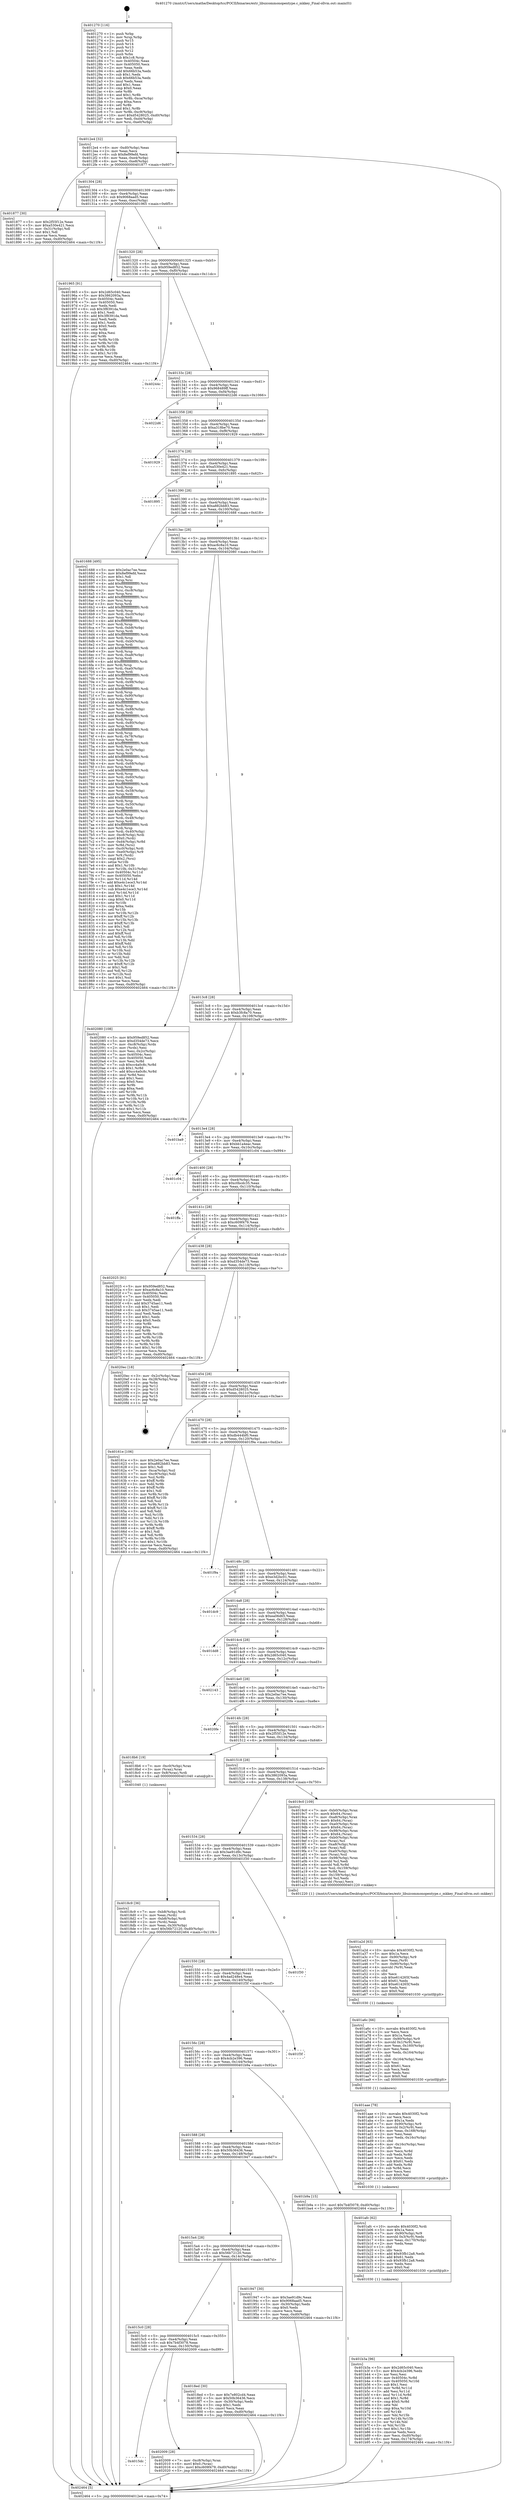 digraph "0x401270" {
  label = "0x401270 (/mnt/c/Users/mathe/Desktop/tcc/POCII/binaries/extr_libuicommonopentype.c_mkkey_Final-ollvm.out::main(0))"
  labelloc = "t"
  node[shape=record]

  Entry [label="",width=0.3,height=0.3,shape=circle,fillcolor=black,style=filled]
  "0x4012e4" [label="{
     0x4012e4 [32]\l
     | [instrs]\l
     &nbsp;&nbsp;0x4012e4 \<+6\>: mov -0xd0(%rbp),%eax\l
     &nbsp;&nbsp;0x4012ea \<+2\>: mov %eax,%ecx\l
     &nbsp;&nbsp;0x4012ec \<+6\>: sub $0x8ef99efd,%ecx\l
     &nbsp;&nbsp;0x4012f2 \<+6\>: mov %eax,-0xe4(%rbp)\l
     &nbsp;&nbsp;0x4012f8 \<+6\>: mov %ecx,-0xe8(%rbp)\l
     &nbsp;&nbsp;0x4012fe \<+6\>: je 0000000000401877 \<main+0x607\>\l
  }"]
  "0x401877" [label="{
     0x401877 [30]\l
     | [instrs]\l
     &nbsp;&nbsp;0x401877 \<+5\>: mov $0x2f55f12e,%eax\l
     &nbsp;&nbsp;0x40187c \<+5\>: mov $0xa530e421,%ecx\l
     &nbsp;&nbsp;0x401881 \<+3\>: mov -0x31(%rbp),%dl\l
     &nbsp;&nbsp;0x401884 \<+3\>: test $0x1,%dl\l
     &nbsp;&nbsp;0x401887 \<+3\>: cmovne %ecx,%eax\l
     &nbsp;&nbsp;0x40188a \<+6\>: mov %eax,-0xd0(%rbp)\l
     &nbsp;&nbsp;0x401890 \<+5\>: jmp 0000000000402464 \<main+0x11f4\>\l
  }"]
  "0x401304" [label="{
     0x401304 [28]\l
     | [instrs]\l
     &nbsp;&nbsp;0x401304 \<+5\>: jmp 0000000000401309 \<main+0x99\>\l
     &nbsp;&nbsp;0x401309 \<+6\>: mov -0xe4(%rbp),%eax\l
     &nbsp;&nbsp;0x40130f \<+5\>: sub $0x9068aad5,%eax\l
     &nbsp;&nbsp;0x401314 \<+6\>: mov %eax,-0xec(%rbp)\l
     &nbsp;&nbsp;0x40131a \<+6\>: je 0000000000401965 \<main+0x6f5\>\l
  }"]
  Exit [label="",width=0.3,height=0.3,shape=circle,fillcolor=black,style=filled,peripheries=2]
  "0x401965" [label="{
     0x401965 [91]\l
     | [instrs]\l
     &nbsp;&nbsp;0x401965 \<+5\>: mov $0x2d65c040,%eax\l
     &nbsp;&nbsp;0x40196a \<+5\>: mov $0x3862093a,%ecx\l
     &nbsp;&nbsp;0x40196f \<+7\>: mov 0x40504c,%edx\l
     &nbsp;&nbsp;0x401976 \<+7\>: mov 0x405050,%esi\l
     &nbsp;&nbsp;0x40197d \<+2\>: mov %edx,%edi\l
     &nbsp;&nbsp;0x40197f \<+6\>: sub $0x3f8391da,%edi\l
     &nbsp;&nbsp;0x401985 \<+3\>: sub $0x1,%edi\l
     &nbsp;&nbsp;0x401988 \<+6\>: add $0x3f8391da,%edi\l
     &nbsp;&nbsp;0x40198e \<+3\>: imul %edi,%edx\l
     &nbsp;&nbsp;0x401991 \<+3\>: and $0x1,%edx\l
     &nbsp;&nbsp;0x401994 \<+3\>: cmp $0x0,%edx\l
     &nbsp;&nbsp;0x401997 \<+4\>: sete %r8b\l
     &nbsp;&nbsp;0x40199b \<+3\>: cmp $0xa,%esi\l
     &nbsp;&nbsp;0x40199e \<+4\>: setl %r9b\l
     &nbsp;&nbsp;0x4019a2 \<+3\>: mov %r8b,%r10b\l
     &nbsp;&nbsp;0x4019a5 \<+3\>: and %r9b,%r10b\l
     &nbsp;&nbsp;0x4019a8 \<+3\>: xor %r9b,%r8b\l
     &nbsp;&nbsp;0x4019ab \<+3\>: or %r8b,%r10b\l
     &nbsp;&nbsp;0x4019ae \<+4\>: test $0x1,%r10b\l
     &nbsp;&nbsp;0x4019b2 \<+3\>: cmovne %ecx,%eax\l
     &nbsp;&nbsp;0x4019b5 \<+6\>: mov %eax,-0xd0(%rbp)\l
     &nbsp;&nbsp;0x4019bb \<+5\>: jmp 0000000000402464 \<main+0x11f4\>\l
  }"]
  "0x401320" [label="{
     0x401320 [28]\l
     | [instrs]\l
     &nbsp;&nbsp;0x401320 \<+5\>: jmp 0000000000401325 \<main+0xb5\>\l
     &nbsp;&nbsp;0x401325 \<+6\>: mov -0xe4(%rbp),%eax\l
     &nbsp;&nbsp;0x40132b \<+5\>: sub $0x959ed852,%eax\l
     &nbsp;&nbsp;0x401330 \<+6\>: mov %eax,-0xf0(%rbp)\l
     &nbsp;&nbsp;0x401336 \<+6\>: je 000000000040244c \<main+0x11dc\>\l
  }"]
  "0x4015dc" [label="{
     0x4015dc\l
  }", style=dashed]
  "0x40244c" [label="{
     0x40244c\l
  }", style=dashed]
  "0x40133c" [label="{
     0x40133c [28]\l
     | [instrs]\l
     &nbsp;&nbsp;0x40133c \<+5\>: jmp 0000000000401341 \<main+0xd1\>\l
     &nbsp;&nbsp;0x401341 \<+6\>: mov -0xe4(%rbp),%eax\l
     &nbsp;&nbsp;0x401347 \<+5\>: sub $0x968489ff,%eax\l
     &nbsp;&nbsp;0x40134c \<+6\>: mov %eax,-0xf4(%rbp)\l
     &nbsp;&nbsp;0x401352 \<+6\>: je 00000000004022d6 \<main+0x1066\>\l
  }"]
  "0x402009" [label="{
     0x402009 [28]\l
     | [instrs]\l
     &nbsp;&nbsp;0x402009 \<+7\>: mov -0xc8(%rbp),%rax\l
     &nbsp;&nbsp;0x402010 \<+6\>: movl $0x0,(%rax)\l
     &nbsp;&nbsp;0x402016 \<+10\>: movl $0xc609f479,-0xd0(%rbp)\l
     &nbsp;&nbsp;0x402020 \<+5\>: jmp 0000000000402464 \<main+0x11f4\>\l
  }"]
  "0x4022d6" [label="{
     0x4022d6\l
  }", style=dashed]
  "0x401358" [label="{
     0x401358 [28]\l
     | [instrs]\l
     &nbsp;&nbsp;0x401358 \<+5\>: jmp 000000000040135d \<main+0xed\>\l
     &nbsp;&nbsp;0x40135d \<+6\>: mov -0xe4(%rbp),%eax\l
     &nbsp;&nbsp;0x401363 \<+5\>: sub $0xa318be70,%eax\l
     &nbsp;&nbsp;0x401368 \<+6\>: mov %eax,-0xf8(%rbp)\l
     &nbsp;&nbsp;0x40136e \<+6\>: je 0000000000401929 \<main+0x6b9\>\l
  }"]
  "0x401b3a" [label="{
     0x401b3a [96]\l
     | [instrs]\l
     &nbsp;&nbsp;0x401b3a \<+5\>: mov $0x2d65c040,%ecx\l
     &nbsp;&nbsp;0x401b3f \<+5\>: mov $0x4cb2e396,%edx\l
     &nbsp;&nbsp;0x401b44 \<+2\>: xor %esi,%esi\l
     &nbsp;&nbsp;0x401b46 \<+8\>: mov 0x40504c,%r8d\l
     &nbsp;&nbsp;0x401b4e \<+8\>: mov 0x405050,%r10d\l
     &nbsp;&nbsp;0x401b56 \<+3\>: sub $0x1,%esi\l
     &nbsp;&nbsp;0x401b59 \<+3\>: mov %r8d,%r11d\l
     &nbsp;&nbsp;0x401b5c \<+3\>: add %esi,%r11d\l
     &nbsp;&nbsp;0x401b5f \<+4\>: imul %r11d,%r8d\l
     &nbsp;&nbsp;0x401b63 \<+4\>: and $0x1,%r8d\l
     &nbsp;&nbsp;0x401b67 \<+4\>: cmp $0x0,%r8d\l
     &nbsp;&nbsp;0x401b6b \<+3\>: sete %bl\l
     &nbsp;&nbsp;0x401b6e \<+4\>: cmp $0xa,%r10d\l
     &nbsp;&nbsp;0x401b72 \<+4\>: setl %r14b\l
     &nbsp;&nbsp;0x401b76 \<+3\>: mov %bl,%r15b\l
     &nbsp;&nbsp;0x401b79 \<+3\>: and %r14b,%r15b\l
     &nbsp;&nbsp;0x401b7c \<+3\>: xor %r14b,%bl\l
     &nbsp;&nbsp;0x401b7f \<+3\>: or %bl,%r15b\l
     &nbsp;&nbsp;0x401b82 \<+4\>: test $0x1,%r15b\l
     &nbsp;&nbsp;0x401b86 \<+3\>: cmovne %edx,%ecx\l
     &nbsp;&nbsp;0x401b89 \<+6\>: mov %ecx,-0xd0(%rbp)\l
     &nbsp;&nbsp;0x401b8f \<+6\>: mov %eax,-0x174(%rbp)\l
     &nbsp;&nbsp;0x401b95 \<+5\>: jmp 0000000000402464 \<main+0x11f4\>\l
  }"]
  "0x401929" [label="{
     0x401929\l
  }", style=dashed]
  "0x401374" [label="{
     0x401374 [28]\l
     | [instrs]\l
     &nbsp;&nbsp;0x401374 \<+5\>: jmp 0000000000401379 \<main+0x109\>\l
     &nbsp;&nbsp;0x401379 \<+6\>: mov -0xe4(%rbp),%eax\l
     &nbsp;&nbsp;0x40137f \<+5\>: sub $0xa530e421,%eax\l
     &nbsp;&nbsp;0x401384 \<+6\>: mov %eax,-0xfc(%rbp)\l
     &nbsp;&nbsp;0x40138a \<+6\>: je 0000000000401895 \<main+0x625\>\l
  }"]
  "0x401afc" [label="{
     0x401afc [62]\l
     | [instrs]\l
     &nbsp;&nbsp;0x401afc \<+10\>: movabs $0x4030f2,%rdi\l
     &nbsp;&nbsp;0x401b06 \<+5\>: mov $0x1a,%ecx\l
     &nbsp;&nbsp;0x401b0b \<+7\>: mov -0x90(%rbp),%r9\l
     &nbsp;&nbsp;0x401b12 \<+5\>: movsbl 0x3(%r9),%edx\l
     &nbsp;&nbsp;0x401b17 \<+6\>: mov %eax,-0x170(%rbp)\l
     &nbsp;&nbsp;0x401b1d \<+2\>: mov %edx,%eax\l
     &nbsp;&nbsp;0x401b1f \<+1\>: cltd\l
     &nbsp;&nbsp;0x401b20 \<+2\>: idiv %ecx\l
     &nbsp;&nbsp;0x401b22 \<+6\>: add $0x93fb12a8,%edx\l
     &nbsp;&nbsp;0x401b28 \<+3\>: add $0x61,%edx\l
     &nbsp;&nbsp;0x401b2b \<+6\>: sub $0x93fb12a8,%edx\l
     &nbsp;&nbsp;0x401b31 \<+2\>: mov %edx,%esi\l
     &nbsp;&nbsp;0x401b33 \<+2\>: mov $0x0,%al\l
     &nbsp;&nbsp;0x401b35 \<+5\>: call 0000000000401030 \<printf@plt\>\l
     | [calls]\l
     &nbsp;&nbsp;0x401030 \{1\} (unknown)\l
  }"]
  "0x401895" [label="{
     0x401895\l
  }", style=dashed]
  "0x401390" [label="{
     0x401390 [28]\l
     | [instrs]\l
     &nbsp;&nbsp;0x401390 \<+5\>: jmp 0000000000401395 \<main+0x125\>\l
     &nbsp;&nbsp;0x401395 \<+6\>: mov -0xe4(%rbp),%eax\l
     &nbsp;&nbsp;0x40139b \<+5\>: sub $0xa882bb83,%eax\l
     &nbsp;&nbsp;0x4013a0 \<+6\>: mov %eax,-0x100(%rbp)\l
     &nbsp;&nbsp;0x4013a6 \<+6\>: je 0000000000401688 \<main+0x418\>\l
  }"]
  "0x401aae" [label="{
     0x401aae [78]\l
     | [instrs]\l
     &nbsp;&nbsp;0x401aae \<+10\>: movabs $0x4030f2,%rdi\l
     &nbsp;&nbsp;0x401ab8 \<+2\>: xor %ecx,%ecx\l
     &nbsp;&nbsp;0x401aba \<+5\>: mov $0x1a,%edx\l
     &nbsp;&nbsp;0x401abf \<+7\>: mov -0x90(%rbp),%r9\l
     &nbsp;&nbsp;0x401ac6 \<+5\>: movsbl 0x2(%r9),%esi\l
     &nbsp;&nbsp;0x401acb \<+6\>: mov %eax,-0x168(%rbp)\l
     &nbsp;&nbsp;0x401ad1 \<+2\>: mov %esi,%eax\l
     &nbsp;&nbsp;0x401ad3 \<+6\>: mov %edx,-0x16c(%rbp)\l
     &nbsp;&nbsp;0x401ad9 \<+1\>: cltd\l
     &nbsp;&nbsp;0x401ada \<+6\>: mov -0x16c(%rbp),%esi\l
     &nbsp;&nbsp;0x401ae0 \<+2\>: idiv %esi\l
     &nbsp;&nbsp;0x401ae2 \<+3\>: mov %ecx,%r8d\l
     &nbsp;&nbsp;0x401ae5 \<+3\>: sub %edx,%r8d\l
     &nbsp;&nbsp;0x401ae8 \<+2\>: mov %ecx,%edx\l
     &nbsp;&nbsp;0x401aea \<+3\>: sub $0x61,%edx\l
     &nbsp;&nbsp;0x401aed \<+3\>: add %edx,%r8d\l
     &nbsp;&nbsp;0x401af0 \<+3\>: sub %r8d,%ecx\l
     &nbsp;&nbsp;0x401af3 \<+2\>: mov %ecx,%esi\l
     &nbsp;&nbsp;0x401af5 \<+2\>: mov $0x0,%al\l
     &nbsp;&nbsp;0x401af7 \<+5\>: call 0000000000401030 \<printf@plt\>\l
     | [calls]\l
     &nbsp;&nbsp;0x401030 \{1\} (unknown)\l
  }"]
  "0x401688" [label="{
     0x401688 [495]\l
     | [instrs]\l
     &nbsp;&nbsp;0x401688 \<+5\>: mov $0x2e0ac7ee,%eax\l
     &nbsp;&nbsp;0x40168d \<+5\>: mov $0x8ef99efd,%ecx\l
     &nbsp;&nbsp;0x401692 \<+2\>: mov $0x1,%dl\l
     &nbsp;&nbsp;0x401694 \<+3\>: mov %rsp,%rsi\l
     &nbsp;&nbsp;0x401697 \<+4\>: add $0xfffffffffffffff0,%rsi\l
     &nbsp;&nbsp;0x40169b \<+3\>: mov %rsi,%rsp\l
     &nbsp;&nbsp;0x40169e \<+7\>: mov %rsi,-0xc8(%rbp)\l
     &nbsp;&nbsp;0x4016a5 \<+3\>: mov %rsp,%rsi\l
     &nbsp;&nbsp;0x4016a8 \<+4\>: add $0xfffffffffffffff0,%rsi\l
     &nbsp;&nbsp;0x4016ac \<+3\>: mov %rsi,%rsp\l
     &nbsp;&nbsp;0x4016af \<+3\>: mov %rsp,%rdi\l
     &nbsp;&nbsp;0x4016b2 \<+4\>: add $0xfffffffffffffff0,%rdi\l
     &nbsp;&nbsp;0x4016b6 \<+3\>: mov %rdi,%rsp\l
     &nbsp;&nbsp;0x4016b9 \<+7\>: mov %rdi,-0xc0(%rbp)\l
     &nbsp;&nbsp;0x4016c0 \<+3\>: mov %rsp,%rdi\l
     &nbsp;&nbsp;0x4016c3 \<+4\>: add $0xfffffffffffffff0,%rdi\l
     &nbsp;&nbsp;0x4016c7 \<+3\>: mov %rdi,%rsp\l
     &nbsp;&nbsp;0x4016ca \<+7\>: mov %rdi,-0xb8(%rbp)\l
     &nbsp;&nbsp;0x4016d1 \<+3\>: mov %rsp,%rdi\l
     &nbsp;&nbsp;0x4016d4 \<+4\>: add $0xfffffffffffffff0,%rdi\l
     &nbsp;&nbsp;0x4016d8 \<+3\>: mov %rdi,%rsp\l
     &nbsp;&nbsp;0x4016db \<+7\>: mov %rdi,-0xb0(%rbp)\l
     &nbsp;&nbsp;0x4016e2 \<+3\>: mov %rsp,%rdi\l
     &nbsp;&nbsp;0x4016e5 \<+4\>: add $0xfffffffffffffff0,%rdi\l
     &nbsp;&nbsp;0x4016e9 \<+3\>: mov %rdi,%rsp\l
     &nbsp;&nbsp;0x4016ec \<+7\>: mov %rdi,-0xa8(%rbp)\l
     &nbsp;&nbsp;0x4016f3 \<+3\>: mov %rsp,%rdi\l
     &nbsp;&nbsp;0x4016f6 \<+4\>: add $0xfffffffffffffff0,%rdi\l
     &nbsp;&nbsp;0x4016fa \<+3\>: mov %rdi,%rsp\l
     &nbsp;&nbsp;0x4016fd \<+7\>: mov %rdi,-0xa0(%rbp)\l
     &nbsp;&nbsp;0x401704 \<+3\>: mov %rsp,%rdi\l
     &nbsp;&nbsp;0x401707 \<+4\>: add $0xfffffffffffffff0,%rdi\l
     &nbsp;&nbsp;0x40170b \<+3\>: mov %rdi,%rsp\l
     &nbsp;&nbsp;0x40170e \<+7\>: mov %rdi,-0x98(%rbp)\l
     &nbsp;&nbsp;0x401715 \<+3\>: mov %rsp,%rdi\l
     &nbsp;&nbsp;0x401718 \<+4\>: add $0xfffffffffffffff0,%rdi\l
     &nbsp;&nbsp;0x40171c \<+3\>: mov %rdi,%rsp\l
     &nbsp;&nbsp;0x40171f \<+7\>: mov %rdi,-0x90(%rbp)\l
     &nbsp;&nbsp;0x401726 \<+3\>: mov %rsp,%rdi\l
     &nbsp;&nbsp;0x401729 \<+4\>: add $0xfffffffffffffff0,%rdi\l
     &nbsp;&nbsp;0x40172d \<+3\>: mov %rdi,%rsp\l
     &nbsp;&nbsp;0x401730 \<+7\>: mov %rdi,-0x88(%rbp)\l
     &nbsp;&nbsp;0x401737 \<+3\>: mov %rsp,%rdi\l
     &nbsp;&nbsp;0x40173a \<+4\>: add $0xfffffffffffffff0,%rdi\l
     &nbsp;&nbsp;0x40173e \<+3\>: mov %rdi,%rsp\l
     &nbsp;&nbsp;0x401741 \<+4\>: mov %rdi,-0x80(%rbp)\l
     &nbsp;&nbsp;0x401745 \<+3\>: mov %rsp,%rdi\l
     &nbsp;&nbsp;0x401748 \<+4\>: add $0xfffffffffffffff0,%rdi\l
     &nbsp;&nbsp;0x40174c \<+3\>: mov %rdi,%rsp\l
     &nbsp;&nbsp;0x40174f \<+4\>: mov %rdi,-0x78(%rbp)\l
     &nbsp;&nbsp;0x401753 \<+3\>: mov %rsp,%rdi\l
     &nbsp;&nbsp;0x401756 \<+4\>: add $0xfffffffffffffff0,%rdi\l
     &nbsp;&nbsp;0x40175a \<+3\>: mov %rdi,%rsp\l
     &nbsp;&nbsp;0x40175d \<+4\>: mov %rdi,-0x70(%rbp)\l
     &nbsp;&nbsp;0x401761 \<+3\>: mov %rsp,%rdi\l
     &nbsp;&nbsp;0x401764 \<+4\>: add $0xfffffffffffffff0,%rdi\l
     &nbsp;&nbsp;0x401768 \<+3\>: mov %rdi,%rsp\l
     &nbsp;&nbsp;0x40176b \<+4\>: mov %rdi,-0x68(%rbp)\l
     &nbsp;&nbsp;0x40176f \<+3\>: mov %rsp,%rdi\l
     &nbsp;&nbsp;0x401772 \<+4\>: add $0xfffffffffffffff0,%rdi\l
     &nbsp;&nbsp;0x401776 \<+3\>: mov %rdi,%rsp\l
     &nbsp;&nbsp;0x401779 \<+4\>: mov %rdi,-0x60(%rbp)\l
     &nbsp;&nbsp;0x40177d \<+3\>: mov %rsp,%rdi\l
     &nbsp;&nbsp;0x401780 \<+4\>: add $0xfffffffffffffff0,%rdi\l
     &nbsp;&nbsp;0x401784 \<+3\>: mov %rdi,%rsp\l
     &nbsp;&nbsp;0x401787 \<+4\>: mov %rdi,-0x58(%rbp)\l
     &nbsp;&nbsp;0x40178b \<+3\>: mov %rsp,%rdi\l
     &nbsp;&nbsp;0x40178e \<+4\>: add $0xfffffffffffffff0,%rdi\l
     &nbsp;&nbsp;0x401792 \<+3\>: mov %rdi,%rsp\l
     &nbsp;&nbsp;0x401795 \<+4\>: mov %rdi,-0x50(%rbp)\l
     &nbsp;&nbsp;0x401799 \<+3\>: mov %rsp,%rdi\l
     &nbsp;&nbsp;0x40179c \<+4\>: add $0xfffffffffffffff0,%rdi\l
     &nbsp;&nbsp;0x4017a0 \<+3\>: mov %rdi,%rsp\l
     &nbsp;&nbsp;0x4017a3 \<+4\>: mov %rdi,-0x48(%rbp)\l
     &nbsp;&nbsp;0x4017a7 \<+3\>: mov %rsp,%rdi\l
     &nbsp;&nbsp;0x4017aa \<+4\>: add $0xfffffffffffffff0,%rdi\l
     &nbsp;&nbsp;0x4017ae \<+3\>: mov %rdi,%rsp\l
     &nbsp;&nbsp;0x4017b1 \<+4\>: mov %rdi,-0x40(%rbp)\l
     &nbsp;&nbsp;0x4017b5 \<+7\>: mov -0xc8(%rbp),%rdi\l
     &nbsp;&nbsp;0x4017bc \<+6\>: movl $0x0,(%rdi)\l
     &nbsp;&nbsp;0x4017c2 \<+7\>: mov -0xd4(%rbp),%r8d\l
     &nbsp;&nbsp;0x4017c9 \<+3\>: mov %r8d,(%rsi)\l
     &nbsp;&nbsp;0x4017cc \<+7\>: mov -0xc0(%rbp),%rdi\l
     &nbsp;&nbsp;0x4017d3 \<+7\>: mov -0xe0(%rbp),%r9\l
     &nbsp;&nbsp;0x4017da \<+3\>: mov %r9,(%rdi)\l
     &nbsp;&nbsp;0x4017dd \<+3\>: cmpl $0x2,(%rsi)\l
     &nbsp;&nbsp;0x4017e0 \<+4\>: setne %r10b\l
     &nbsp;&nbsp;0x4017e4 \<+4\>: and $0x1,%r10b\l
     &nbsp;&nbsp;0x4017e8 \<+4\>: mov %r10b,-0x31(%rbp)\l
     &nbsp;&nbsp;0x4017ec \<+8\>: mov 0x40504c,%r11d\l
     &nbsp;&nbsp;0x4017f4 \<+7\>: mov 0x405050,%ebx\l
     &nbsp;&nbsp;0x4017fb \<+3\>: mov %r11d,%r14d\l
     &nbsp;&nbsp;0x4017fe \<+7\>: add $0xe4c1ece3,%r14d\l
     &nbsp;&nbsp;0x401805 \<+4\>: sub $0x1,%r14d\l
     &nbsp;&nbsp;0x401809 \<+7\>: sub $0xe4c1ece3,%r14d\l
     &nbsp;&nbsp;0x401810 \<+4\>: imul %r14d,%r11d\l
     &nbsp;&nbsp;0x401814 \<+4\>: and $0x1,%r11d\l
     &nbsp;&nbsp;0x401818 \<+4\>: cmp $0x0,%r11d\l
     &nbsp;&nbsp;0x40181c \<+4\>: sete %r10b\l
     &nbsp;&nbsp;0x401820 \<+3\>: cmp $0xa,%ebx\l
     &nbsp;&nbsp;0x401823 \<+4\>: setl %r15b\l
     &nbsp;&nbsp;0x401827 \<+3\>: mov %r10b,%r12b\l
     &nbsp;&nbsp;0x40182a \<+4\>: xor $0xff,%r12b\l
     &nbsp;&nbsp;0x40182e \<+3\>: mov %r15b,%r13b\l
     &nbsp;&nbsp;0x401831 \<+4\>: xor $0xff,%r13b\l
     &nbsp;&nbsp;0x401835 \<+3\>: xor $0x1,%dl\l
     &nbsp;&nbsp;0x401838 \<+3\>: mov %r12b,%sil\l
     &nbsp;&nbsp;0x40183b \<+4\>: and $0xff,%sil\l
     &nbsp;&nbsp;0x40183f \<+3\>: and %dl,%r10b\l
     &nbsp;&nbsp;0x401842 \<+3\>: mov %r13b,%dil\l
     &nbsp;&nbsp;0x401845 \<+4\>: and $0xff,%dil\l
     &nbsp;&nbsp;0x401849 \<+3\>: and %dl,%r15b\l
     &nbsp;&nbsp;0x40184c \<+3\>: or %r10b,%sil\l
     &nbsp;&nbsp;0x40184f \<+3\>: or %r15b,%dil\l
     &nbsp;&nbsp;0x401852 \<+3\>: xor %dil,%sil\l
     &nbsp;&nbsp;0x401855 \<+3\>: or %r13b,%r12b\l
     &nbsp;&nbsp;0x401858 \<+4\>: xor $0xff,%r12b\l
     &nbsp;&nbsp;0x40185c \<+3\>: or $0x1,%dl\l
     &nbsp;&nbsp;0x40185f \<+3\>: and %dl,%r12b\l
     &nbsp;&nbsp;0x401862 \<+3\>: or %r12b,%sil\l
     &nbsp;&nbsp;0x401865 \<+4\>: test $0x1,%sil\l
     &nbsp;&nbsp;0x401869 \<+3\>: cmovne %ecx,%eax\l
     &nbsp;&nbsp;0x40186c \<+6\>: mov %eax,-0xd0(%rbp)\l
     &nbsp;&nbsp;0x401872 \<+5\>: jmp 0000000000402464 \<main+0x11f4\>\l
  }"]
  "0x4013ac" [label="{
     0x4013ac [28]\l
     | [instrs]\l
     &nbsp;&nbsp;0x4013ac \<+5\>: jmp 00000000004013b1 \<main+0x141\>\l
     &nbsp;&nbsp;0x4013b1 \<+6\>: mov -0xe4(%rbp),%eax\l
     &nbsp;&nbsp;0x4013b7 \<+5\>: sub $0xac6c8a10,%eax\l
     &nbsp;&nbsp;0x4013bc \<+6\>: mov %eax,-0x104(%rbp)\l
     &nbsp;&nbsp;0x4013c2 \<+6\>: je 0000000000402080 \<main+0xe10\>\l
  }"]
  "0x401a6c" [label="{
     0x401a6c [66]\l
     | [instrs]\l
     &nbsp;&nbsp;0x401a6c \<+10\>: movabs $0x4030f2,%rdi\l
     &nbsp;&nbsp;0x401a76 \<+2\>: xor %ecx,%ecx\l
     &nbsp;&nbsp;0x401a78 \<+5\>: mov $0x1a,%edx\l
     &nbsp;&nbsp;0x401a7d \<+7\>: mov -0x90(%rbp),%r9\l
     &nbsp;&nbsp;0x401a84 \<+5\>: movsbl 0x1(%r9),%esi\l
     &nbsp;&nbsp;0x401a89 \<+6\>: mov %eax,-0x160(%rbp)\l
     &nbsp;&nbsp;0x401a8f \<+2\>: mov %esi,%eax\l
     &nbsp;&nbsp;0x401a91 \<+6\>: mov %edx,-0x164(%rbp)\l
     &nbsp;&nbsp;0x401a97 \<+1\>: cltd\l
     &nbsp;&nbsp;0x401a98 \<+6\>: mov -0x164(%rbp),%esi\l
     &nbsp;&nbsp;0x401a9e \<+2\>: idiv %esi\l
     &nbsp;&nbsp;0x401aa0 \<+3\>: sub $0x61,%ecx\l
     &nbsp;&nbsp;0x401aa3 \<+2\>: sub %ecx,%edx\l
     &nbsp;&nbsp;0x401aa5 \<+2\>: mov %edx,%esi\l
     &nbsp;&nbsp;0x401aa7 \<+2\>: mov $0x0,%al\l
     &nbsp;&nbsp;0x401aa9 \<+5\>: call 0000000000401030 \<printf@plt\>\l
     | [calls]\l
     &nbsp;&nbsp;0x401030 \{1\} (unknown)\l
  }"]
  "0x402080" [label="{
     0x402080 [108]\l
     | [instrs]\l
     &nbsp;&nbsp;0x402080 \<+5\>: mov $0x959ed852,%eax\l
     &nbsp;&nbsp;0x402085 \<+5\>: mov $0xd354de73,%ecx\l
     &nbsp;&nbsp;0x40208a \<+7\>: mov -0xc8(%rbp),%rdx\l
     &nbsp;&nbsp;0x402091 \<+2\>: mov (%rdx),%esi\l
     &nbsp;&nbsp;0x402093 \<+3\>: mov %esi,-0x2c(%rbp)\l
     &nbsp;&nbsp;0x402096 \<+7\>: mov 0x40504c,%esi\l
     &nbsp;&nbsp;0x40209d \<+7\>: mov 0x405050,%edi\l
     &nbsp;&nbsp;0x4020a4 \<+3\>: mov %esi,%r8d\l
     &nbsp;&nbsp;0x4020a7 \<+7\>: sub $0xcc4a0c8c,%r8d\l
     &nbsp;&nbsp;0x4020ae \<+4\>: sub $0x1,%r8d\l
     &nbsp;&nbsp;0x4020b2 \<+7\>: add $0xcc4a0c8c,%r8d\l
     &nbsp;&nbsp;0x4020b9 \<+4\>: imul %r8d,%esi\l
     &nbsp;&nbsp;0x4020bd \<+3\>: and $0x1,%esi\l
     &nbsp;&nbsp;0x4020c0 \<+3\>: cmp $0x0,%esi\l
     &nbsp;&nbsp;0x4020c3 \<+4\>: sete %r9b\l
     &nbsp;&nbsp;0x4020c7 \<+3\>: cmp $0xa,%edi\l
     &nbsp;&nbsp;0x4020ca \<+4\>: setl %r10b\l
     &nbsp;&nbsp;0x4020ce \<+3\>: mov %r9b,%r11b\l
     &nbsp;&nbsp;0x4020d1 \<+3\>: and %r10b,%r11b\l
     &nbsp;&nbsp;0x4020d4 \<+3\>: xor %r10b,%r9b\l
     &nbsp;&nbsp;0x4020d7 \<+3\>: or %r9b,%r11b\l
     &nbsp;&nbsp;0x4020da \<+4\>: test $0x1,%r11b\l
     &nbsp;&nbsp;0x4020de \<+3\>: cmovne %ecx,%eax\l
     &nbsp;&nbsp;0x4020e1 \<+6\>: mov %eax,-0xd0(%rbp)\l
     &nbsp;&nbsp;0x4020e7 \<+5\>: jmp 0000000000402464 \<main+0x11f4\>\l
  }"]
  "0x4013c8" [label="{
     0x4013c8 [28]\l
     | [instrs]\l
     &nbsp;&nbsp;0x4013c8 \<+5\>: jmp 00000000004013cd \<main+0x15d\>\l
     &nbsp;&nbsp;0x4013cd \<+6\>: mov -0xe4(%rbp),%eax\l
     &nbsp;&nbsp;0x4013d3 \<+5\>: sub $0xb3fc8a70,%eax\l
     &nbsp;&nbsp;0x4013d8 \<+6\>: mov %eax,-0x108(%rbp)\l
     &nbsp;&nbsp;0x4013de \<+6\>: je 0000000000401ba9 \<main+0x939\>\l
  }"]
  "0x401a2d" [label="{
     0x401a2d [63]\l
     | [instrs]\l
     &nbsp;&nbsp;0x401a2d \<+10\>: movabs $0x4030f2,%rdi\l
     &nbsp;&nbsp;0x401a37 \<+5\>: mov $0x1a,%ecx\l
     &nbsp;&nbsp;0x401a3c \<+7\>: mov -0x90(%rbp),%r9\l
     &nbsp;&nbsp;0x401a43 \<+3\>: mov %eax,(%r9)\l
     &nbsp;&nbsp;0x401a46 \<+7\>: mov -0x90(%rbp),%r9\l
     &nbsp;&nbsp;0x401a4d \<+4\>: movsbl (%r9),%eax\l
     &nbsp;&nbsp;0x401a51 \<+1\>: cltd\l
     &nbsp;&nbsp;0x401a52 \<+2\>: idiv %ecx\l
     &nbsp;&nbsp;0x401a54 \<+6\>: sub $0xe614265f,%edx\l
     &nbsp;&nbsp;0x401a5a \<+3\>: add $0x61,%edx\l
     &nbsp;&nbsp;0x401a5d \<+6\>: add $0xe614265f,%edx\l
     &nbsp;&nbsp;0x401a63 \<+2\>: mov %edx,%esi\l
     &nbsp;&nbsp;0x401a65 \<+2\>: mov $0x0,%al\l
     &nbsp;&nbsp;0x401a67 \<+5\>: call 0000000000401030 \<printf@plt\>\l
     | [calls]\l
     &nbsp;&nbsp;0x401030 \{1\} (unknown)\l
  }"]
  "0x401ba9" [label="{
     0x401ba9\l
  }", style=dashed]
  "0x4013e4" [label="{
     0x4013e4 [28]\l
     | [instrs]\l
     &nbsp;&nbsp;0x4013e4 \<+5\>: jmp 00000000004013e9 \<main+0x179\>\l
     &nbsp;&nbsp;0x4013e9 \<+6\>: mov -0xe4(%rbp),%eax\l
     &nbsp;&nbsp;0x4013ef \<+5\>: sub $0xbb1a4eac,%eax\l
     &nbsp;&nbsp;0x4013f4 \<+6\>: mov %eax,-0x10c(%rbp)\l
     &nbsp;&nbsp;0x4013fa \<+6\>: je 0000000000401c04 \<main+0x994\>\l
  }"]
  "0x4015c0" [label="{
     0x4015c0 [28]\l
     | [instrs]\l
     &nbsp;&nbsp;0x4015c0 \<+5\>: jmp 00000000004015c5 \<main+0x355\>\l
     &nbsp;&nbsp;0x4015c5 \<+6\>: mov -0xe4(%rbp),%eax\l
     &nbsp;&nbsp;0x4015cb \<+5\>: sub $0x7b4f3078,%eax\l
     &nbsp;&nbsp;0x4015d0 \<+6\>: mov %eax,-0x150(%rbp)\l
     &nbsp;&nbsp;0x4015d6 \<+6\>: je 0000000000402009 \<main+0xd99\>\l
  }"]
  "0x401c04" [label="{
     0x401c04\l
  }", style=dashed]
  "0x401400" [label="{
     0x401400 [28]\l
     | [instrs]\l
     &nbsp;&nbsp;0x401400 \<+5\>: jmp 0000000000401405 \<main+0x195\>\l
     &nbsp;&nbsp;0x401405 \<+6\>: mov -0xe4(%rbp),%eax\l
     &nbsp;&nbsp;0x40140b \<+5\>: sub $0xc0bcdc35,%eax\l
     &nbsp;&nbsp;0x401410 \<+6\>: mov %eax,-0x110(%rbp)\l
     &nbsp;&nbsp;0x401416 \<+6\>: je 0000000000401ffa \<main+0xd8a\>\l
  }"]
  "0x4018ed" [label="{
     0x4018ed [30]\l
     | [instrs]\l
     &nbsp;&nbsp;0x4018ed \<+5\>: mov $0x7e802cd4,%eax\l
     &nbsp;&nbsp;0x4018f2 \<+5\>: mov $0x50b36436,%ecx\l
     &nbsp;&nbsp;0x4018f7 \<+3\>: mov -0x30(%rbp),%edx\l
     &nbsp;&nbsp;0x4018fa \<+3\>: cmp $0x1,%edx\l
     &nbsp;&nbsp;0x4018fd \<+3\>: cmovl %ecx,%eax\l
     &nbsp;&nbsp;0x401900 \<+6\>: mov %eax,-0xd0(%rbp)\l
     &nbsp;&nbsp;0x401906 \<+5\>: jmp 0000000000402464 \<main+0x11f4\>\l
  }"]
  "0x401ffa" [label="{
     0x401ffa\l
  }", style=dashed]
  "0x40141c" [label="{
     0x40141c [28]\l
     | [instrs]\l
     &nbsp;&nbsp;0x40141c \<+5\>: jmp 0000000000401421 \<main+0x1b1\>\l
     &nbsp;&nbsp;0x401421 \<+6\>: mov -0xe4(%rbp),%eax\l
     &nbsp;&nbsp;0x401427 \<+5\>: sub $0xc609f479,%eax\l
     &nbsp;&nbsp;0x40142c \<+6\>: mov %eax,-0x114(%rbp)\l
     &nbsp;&nbsp;0x401432 \<+6\>: je 0000000000402025 \<main+0xdb5\>\l
  }"]
  "0x4015a4" [label="{
     0x4015a4 [28]\l
     | [instrs]\l
     &nbsp;&nbsp;0x4015a4 \<+5\>: jmp 00000000004015a9 \<main+0x339\>\l
     &nbsp;&nbsp;0x4015a9 \<+6\>: mov -0xe4(%rbp),%eax\l
     &nbsp;&nbsp;0x4015af \<+5\>: sub $0x56b72120,%eax\l
     &nbsp;&nbsp;0x4015b4 \<+6\>: mov %eax,-0x14c(%rbp)\l
     &nbsp;&nbsp;0x4015ba \<+6\>: je 00000000004018ed \<main+0x67d\>\l
  }"]
  "0x402025" [label="{
     0x402025 [91]\l
     | [instrs]\l
     &nbsp;&nbsp;0x402025 \<+5\>: mov $0x959ed852,%eax\l
     &nbsp;&nbsp;0x40202a \<+5\>: mov $0xac6c8a10,%ecx\l
     &nbsp;&nbsp;0x40202f \<+7\>: mov 0x40504c,%edx\l
     &nbsp;&nbsp;0x402036 \<+7\>: mov 0x405050,%esi\l
     &nbsp;&nbsp;0x40203d \<+2\>: mov %edx,%edi\l
     &nbsp;&nbsp;0x40203f \<+6\>: add $0x3745ae11,%edi\l
     &nbsp;&nbsp;0x402045 \<+3\>: sub $0x1,%edi\l
     &nbsp;&nbsp;0x402048 \<+6\>: sub $0x3745ae11,%edi\l
     &nbsp;&nbsp;0x40204e \<+3\>: imul %edi,%edx\l
     &nbsp;&nbsp;0x402051 \<+3\>: and $0x1,%edx\l
     &nbsp;&nbsp;0x402054 \<+3\>: cmp $0x0,%edx\l
     &nbsp;&nbsp;0x402057 \<+4\>: sete %r8b\l
     &nbsp;&nbsp;0x40205b \<+3\>: cmp $0xa,%esi\l
     &nbsp;&nbsp;0x40205e \<+4\>: setl %r9b\l
     &nbsp;&nbsp;0x402062 \<+3\>: mov %r8b,%r10b\l
     &nbsp;&nbsp;0x402065 \<+3\>: and %r9b,%r10b\l
     &nbsp;&nbsp;0x402068 \<+3\>: xor %r9b,%r8b\l
     &nbsp;&nbsp;0x40206b \<+3\>: or %r8b,%r10b\l
     &nbsp;&nbsp;0x40206e \<+4\>: test $0x1,%r10b\l
     &nbsp;&nbsp;0x402072 \<+3\>: cmovne %ecx,%eax\l
     &nbsp;&nbsp;0x402075 \<+6\>: mov %eax,-0xd0(%rbp)\l
     &nbsp;&nbsp;0x40207b \<+5\>: jmp 0000000000402464 \<main+0x11f4\>\l
  }"]
  "0x401438" [label="{
     0x401438 [28]\l
     | [instrs]\l
     &nbsp;&nbsp;0x401438 \<+5\>: jmp 000000000040143d \<main+0x1cd\>\l
     &nbsp;&nbsp;0x40143d \<+6\>: mov -0xe4(%rbp),%eax\l
     &nbsp;&nbsp;0x401443 \<+5\>: sub $0xd354de73,%eax\l
     &nbsp;&nbsp;0x401448 \<+6\>: mov %eax,-0x118(%rbp)\l
     &nbsp;&nbsp;0x40144e \<+6\>: je 00000000004020ec \<main+0xe7c\>\l
  }"]
  "0x401947" [label="{
     0x401947 [30]\l
     | [instrs]\l
     &nbsp;&nbsp;0x401947 \<+5\>: mov $0x3ae91d9c,%eax\l
     &nbsp;&nbsp;0x40194c \<+5\>: mov $0x9068aad5,%ecx\l
     &nbsp;&nbsp;0x401951 \<+3\>: mov -0x30(%rbp),%edx\l
     &nbsp;&nbsp;0x401954 \<+3\>: cmp $0x0,%edx\l
     &nbsp;&nbsp;0x401957 \<+3\>: cmove %ecx,%eax\l
     &nbsp;&nbsp;0x40195a \<+6\>: mov %eax,-0xd0(%rbp)\l
     &nbsp;&nbsp;0x401960 \<+5\>: jmp 0000000000402464 \<main+0x11f4\>\l
  }"]
  "0x4020ec" [label="{
     0x4020ec [18]\l
     | [instrs]\l
     &nbsp;&nbsp;0x4020ec \<+3\>: mov -0x2c(%rbp),%eax\l
     &nbsp;&nbsp;0x4020ef \<+4\>: lea -0x28(%rbp),%rsp\l
     &nbsp;&nbsp;0x4020f3 \<+1\>: pop %rbx\l
     &nbsp;&nbsp;0x4020f4 \<+2\>: pop %r12\l
     &nbsp;&nbsp;0x4020f6 \<+2\>: pop %r13\l
     &nbsp;&nbsp;0x4020f8 \<+2\>: pop %r14\l
     &nbsp;&nbsp;0x4020fa \<+2\>: pop %r15\l
     &nbsp;&nbsp;0x4020fc \<+1\>: pop %rbp\l
     &nbsp;&nbsp;0x4020fd \<+1\>: ret\l
  }"]
  "0x401454" [label="{
     0x401454 [28]\l
     | [instrs]\l
     &nbsp;&nbsp;0x401454 \<+5\>: jmp 0000000000401459 \<main+0x1e9\>\l
     &nbsp;&nbsp;0x401459 \<+6\>: mov -0xe4(%rbp),%eax\l
     &nbsp;&nbsp;0x40145f \<+5\>: sub $0xd5428025,%eax\l
     &nbsp;&nbsp;0x401464 \<+6\>: mov %eax,-0x11c(%rbp)\l
     &nbsp;&nbsp;0x40146a \<+6\>: je 000000000040161e \<main+0x3ae\>\l
  }"]
  "0x401588" [label="{
     0x401588 [28]\l
     | [instrs]\l
     &nbsp;&nbsp;0x401588 \<+5\>: jmp 000000000040158d \<main+0x31d\>\l
     &nbsp;&nbsp;0x40158d \<+6\>: mov -0xe4(%rbp),%eax\l
     &nbsp;&nbsp;0x401593 \<+5\>: sub $0x50b36436,%eax\l
     &nbsp;&nbsp;0x401598 \<+6\>: mov %eax,-0x148(%rbp)\l
     &nbsp;&nbsp;0x40159e \<+6\>: je 0000000000401947 \<main+0x6d7\>\l
  }"]
  "0x40161e" [label="{
     0x40161e [106]\l
     | [instrs]\l
     &nbsp;&nbsp;0x40161e \<+5\>: mov $0x2e0ac7ee,%eax\l
     &nbsp;&nbsp;0x401623 \<+5\>: mov $0xa882bb83,%ecx\l
     &nbsp;&nbsp;0x401628 \<+2\>: mov $0x1,%dl\l
     &nbsp;&nbsp;0x40162a \<+7\>: mov -0xca(%rbp),%sil\l
     &nbsp;&nbsp;0x401631 \<+7\>: mov -0xc9(%rbp),%dil\l
     &nbsp;&nbsp;0x401638 \<+3\>: mov %sil,%r8b\l
     &nbsp;&nbsp;0x40163b \<+4\>: xor $0xff,%r8b\l
     &nbsp;&nbsp;0x40163f \<+3\>: mov %dil,%r9b\l
     &nbsp;&nbsp;0x401642 \<+4\>: xor $0xff,%r9b\l
     &nbsp;&nbsp;0x401646 \<+3\>: xor $0x1,%dl\l
     &nbsp;&nbsp;0x401649 \<+3\>: mov %r8b,%r10b\l
     &nbsp;&nbsp;0x40164c \<+4\>: and $0xff,%r10b\l
     &nbsp;&nbsp;0x401650 \<+3\>: and %dl,%sil\l
     &nbsp;&nbsp;0x401653 \<+3\>: mov %r9b,%r11b\l
     &nbsp;&nbsp;0x401656 \<+4\>: and $0xff,%r11b\l
     &nbsp;&nbsp;0x40165a \<+3\>: and %dl,%dil\l
     &nbsp;&nbsp;0x40165d \<+3\>: or %sil,%r10b\l
     &nbsp;&nbsp;0x401660 \<+3\>: or %dil,%r11b\l
     &nbsp;&nbsp;0x401663 \<+3\>: xor %r11b,%r10b\l
     &nbsp;&nbsp;0x401666 \<+3\>: or %r9b,%r8b\l
     &nbsp;&nbsp;0x401669 \<+4\>: xor $0xff,%r8b\l
     &nbsp;&nbsp;0x40166d \<+3\>: or $0x1,%dl\l
     &nbsp;&nbsp;0x401670 \<+3\>: and %dl,%r8b\l
     &nbsp;&nbsp;0x401673 \<+3\>: or %r8b,%r10b\l
     &nbsp;&nbsp;0x401676 \<+4\>: test $0x1,%r10b\l
     &nbsp;&nbsp;0x40167a \<+3\>: cmovne %ecx,%eax\l
     &nbsp;&nbsp;0x40167d \<+6\>: mov %eax,-0xd0(%rbp)\l
     &nbsp;&nbsp;0x401683 \<+5\>: jmp 0000000000402464 \<main+0x11f4\>\l
  }"]
  "0x401470" [label="{
     0x401470 [28]\l
     | [instrs]\l
     &nbsp;&nbsp;0x401470 \<+5\>: jmp 0000000000401475 \<main+0x205\>\l
     &nbsp;&nbsp;0x401475 \<+6\>: mov -0xe4(%rbp),%eax\l
     &nbsp;&nbsp;0x40147b \<+5\>: sub $0xdb444bf0,%eax\l
     &nbsp;&nbsp;0x401480 \<+6\>: mov %eax,-0x120(%rbp)\l
     &nbsp;&nbsp;0x401486 \<+6\>: je 0000000000401f9a \<main+0xd2a\>\l
  }"]
  "0x402464" [label="{
     0x402464 [5]\l
     | [instrs]\l
     &nbsp;&nbsp;0x402464 \<+5\>: jmp 00000000004012e4 \<main+0x74\>\l
  }"]
  "0x401270" [label="{
     0x401270 [116]\l
     | [instrs]\l
     &nbsp;&nbsp;0x401270 \<+1\>: push %rbp\l
     &nbsp;&nbsp;0x401271 \<+3\>: mov %rsp,%rbp\l
     &nbsp;&nbsp;0x401274 \<+2\>: push %r15\l
     &nbsp;&nbsp;0x401276 \<+2\>: push %r14\l
     &nbsp;&nbsp;0x401278 \<+2\>: push %r13\l
     &nbsp;&nbsp;0x40127a \<+2\>: push %r12\l
     &nbsp;&nbsp;0x40127c \<+1\>: push %rbx\l
     &nbsp;&nbsp;0x40127d \<+7\>: sub $0x1c8,%rsp\l
     &nbsp;&nbsp;0x401284 \<+7\>: mov 0x40504c,%eax\l
     &nbsp;&nbsp;0x40128b \<+7\>: mov 0x405050,%ecx\l
     &nbsp;&nbsp;0x401292 \<+2\>: mov %eax,%edx\l
     &nbsp;&nbsp;0x401294 \<+6\>: add $0x66b53a,%edx\l
     &nbsp;&nbsp;0x40129a \<+3\>: sub $0x1,%edx\l
     &nbsp;&nbsp;0x40129d \<+6\>: sub $0x66b53a,%edx\l
     &nbsp;&nbsp;0x4012a3 \<+3\>: imul %edx,%eax\l
     &nbsp;&nbsp;0x4012a6 \<+3\>: and $0x1,%eax\l
     &nbsp;&nbsp;0x4012a9 \<+3\>: cmp $0x0,%eax\l
     &nbsp;&nbsp;0x4012ac \<+4\>: sete %r8b\l
     &nbsp;&nbsp;0x4012b0 \<+4\>: and $0x1,%r8b\l
     &nbsp;&nbsp;0x4012b4 \<+7\>: mov %r8b,-0xca(%rbp)\l
     &nbsp;&nbsp;0x4012bb \<+3\>: cmp $0xa,%ecx\l
     &nbsp;&nbsp;0x4012be \<+4\>: setl %r8b\l
     &nbsp;&nbsp;0x4012c2 \<+4\>: and $0x1,%r8b\l
     &nbsp;&nbsp;0x4012c6 \<+7\>: mov %r8b,-0xc9(%rbp)\l
     &nbsp;&nbsp;0x4012cd \<+10\>: movl $0xd5428025,-0xd0(%rbp)\l
     &nbsp;&nbsp;0x4012d7 \<+6\>: mov %edi,-0xd4(%rbp)\l
     &nbsp;&nbsp;0x4012dd \<+7\>: mov %rsi,-0xe0(%rbp)\l
  }"]
  "0x401b9a" [label="{
     0x401b9a [15]\l
     | [instrs]\l
     &nbsp;&nbsp;0x401b9a \<+10\>: movl $0x7b4f3078,-0xd0(%rbp)\l
     &nbsp;&nbsp;0x401ba4 \<+5\>: jmp 0000000000402464 \<main+0x11f4\>\l
  }"]
  "0x40156c" [label="{
     0x40156c [28]\l
     | [instrs]\l
     &nbsp;&nbsp;0x40156c \<+5\>: jmp 0000000000401571 \<main+0x301\>\l
     &nbsp;&nbsp;0x401571 \<+6\>: mov -0xe4(%rbp),%eax\l
     &nbsp;&nbsp;0x401577 \<+5\>: sub $0x4cb2e396,%eax\l
     &nbsp;&nbsp;0x40157c \<+6\>: mov %eax,-0x144(%rbp)\l
     &nbsp;&nbsp;0x401582 \<+6\>: je 0000000000401b9a \<main+0x92a\>\l
  }"]
  "0x401f3f" [label="{
     0x401f3f\l
  }", style=dashed]
  "0x401f9a" [label="{
     0x401f9a\l
  }", style=dashed]
  "0x40148c" [label="{
     0x40148c [28]\l
     | [instrs]\l
     &nbsp;&nbsp;0x40148c \<+5\>: jmp 0000000000401491 \<main+0x221\>\l
     &nbsp;&nbsp;0x401491 \<+6\>: mov -0xe4(%rbp),%eax\l
     &nbsp;&nbsp;0x401497 \<+5\>: sub $0xe3d2bc01,%eax\l
     &nbsp;&nbsp;0x40149c \<+6\>: mov %eax,-0x124(%rbp)\l
     &nbsp;&nbsp;0x4014a2 \<+6\>: je 0000000000401dc9 \<main+0xb59\>\l
  }"]
  "0x401550" [label="{
     0x401550 [28]\l
     | [instrs]\l
     &nbsp;&nbsp;0x401550 \<+5\>: jmp 0000000000401555 \<main+0x2e5\>\l
     &nbsp;&nbsp;0x401555 \<+6\>: mov -0xe4(%rbp),%eax\l
     &nbsp;&nbsp;0x40155b \<+5\>: sub $0x4ad248e4,%eax\l
     &nbsp;&nbsp;0x401560 \<+6\>: mov %eax,-0x140(%rbp)\l
     &nbsp;&nbsp;0x401566 \<+6\>: je 0000000000401f3f \<main+0xccf\>\l
  }"]
  "0x401dc9" [label="{
     0x401dc9\l
  }", style=dashed]
  "0x4014a8" [label="{
     0x4014a8 [28]\l
     | [instrs]\l
     &nbsp;&nbsp;0x4014a8 \<+5\>: jmp 00000000004014ad \<main+0x23d\>\l
     &nbsp;&nbsp;0x4014ad \<+6\>: mov -0xe4(%rbp),%eax\l
     &nbsp;&nbsp;0x4014b3 \<+5\>: sub $0xea06d65,%eax\l
     &nbsp;&nbsp;0x4014b8 \<+6\>: mov %eax,-0x128(%rbp)\l
     &nbsp;&nbsp;0x4014be \<+6\>: je 0000000000401dd8 \<main+0xb68\>\l
  }"]
  "0x401f30" [label="{
     0x401f30\l
  }", style=dashed]
  "0x401dd8" [label="{
     0x401dd8\l
  }", style=dashed]
  "0x4014c4" [label="{
     0x4014c4 [28]\l
     | [instrs]\l
     &nbsp;&nbsp;0x4014c4 \<+5\>: jmp 00000000004014c9 \<main+0x259\>\l
     &nbsp;&nbsp;0x4014c9 \<+6\>: mov -0xe4(%rbp),%eax\l
     &nbsp;&nbsp;0x4014cf \<+5\>: sub $0x2d65c040,%eax\l
     &nbsp;&nbsp;0x4014d4 \<+6\>: mov %eax,-0x12c(%rbp)\l
     &nbsp;&nbsp;0x4014da \<+6\>: je 0000000000402143 \<main+0xed3\>\l
  }"]
  "0x401534" [label="{
     0x401534 [28]\l
     | [instrs]\l
     &nbsp;&nbsp;0x401534 \<+5\>: jmp 0000000000401539 \<main+0x2c9\>\l
     &nbsp;&nbsp;0x401539 \<+6\>: mov -0xe4(%rbp),%eax\l
     &nbsp;&nbsp;0x40153f \<+5\>: sub $0x3ae91d9c,%eax\l
     &nbsp;&nbsp;0x401544 \<+6\>: mov %eax,-0x13c(%rbp)\l
     &nbsp;&nbsp;0x40154a \<+6\>: je 0000000000401f30 \<main+0xcc0\>\l
  }"]
  "0x402143" [label="{
     0x402143\l
  }", style=dashed]
  "0x4014e0" [label="{
     0x4014e0 [28]\l
     | [instrs]\l
     &nbsp;&nbsp;0x4014e0 \<+5\>: jmp 00000000004014e5 \<main+0x275\>\l
     &nbsp;&nbsp;0x4014e5 \<+6\>: mov -0xe4(%rbp),%eax\l
     &nbsp;&nbsp;0x4014eb \<+5\>: sub $0x2e0ac7ee,%eax\l
     &nbsp;&nbsp;0x4014f0 \<+6\>: mov %eax,-0x130(%rbp)\l
     &nbsp;&nbsp;0x4014f6 \<+6\>: je 00000000004020fe \<main+0xe8e\>\l
  }"]
  "0x4019c0" [label="{
     0x4019c0 [109]\l
     | [instrs]\l
     &nbsp;&nbsp;0x4019c0 \<+7\>: mov -0xb0(%rbp),%rax\l
     &nbsp;&nbsp;0x4019c7 \<+3\>: movb $0x64,(%rax)\l
     &nbsp;&nbsp;0x4019ca \<+7\>: mov -0xa8(%rbp),%rax\l
     &nbsp;&nbsp;0x4019d1 \<+3\>: movb $0x64,(%rax)\l
     &nbsp;&nbsp;0x4019d4 \<+7\>: mov -0xa0(%rbp),%rax\l
     &nbsp;&nbsp;0x4019db \<+3\>: movb $0x64,(%rax)\l
     &nbsp;&nbsp;0x4019de \<+7\>: mov -0x98(%rbp),%rax\l
     &nbsp;&nbsp;0x4019e5 \<+3\>: movb $0x64,(%rax)\l
     &nbsp;&nbsp;0x4019e8 \<+7\>: mov -0xb0(%rbp),%rax\l
     &nbsp;&nbsp;0x4019ef \<+2\>: mov (%rax),%cl\l
     &nbsp;&nbsp;0x4019f1 \<+7\>: mov -0xa8(%rbp),%rax\l
     &nbsp;&nbsp;0x4019f8 \<+2\>: mov (%rax),%dl\l
     &nbsp;&nbsp;0x4019fa \<+7\>: mov -0xa0(%rbp),%rax\l
     &nbsp;&nbsp;0x401a01 \<+3\>: mov (%rax),%sil\l
     &nbsp;&nbsp;0x401a04 \<+7\>: mov -0x98(%rbp),%rax\l
     &nbsp;&nbsp;0x401a0b \<+3\>: movsbl %cl,%edi\l
     &nbsp;&nbsp;0x401a0e \<+4\>: movsbl %dl,%r8d\l
     &nbsp;&nbsp;0x401a12 \<+7\>: mov %sil,-0x159(%rbp)\l
     &nbsp;&nbsp;0x401a19 \<+3\>: mov %r8d,%esi\l
     &nbsp;&nbsp;0x401a1c \<+6\>: mov -0x159(%rbp),%cl\l
     &nbsp;&nbsp;0x401a22 \<+3\>: movsbl %cl,%edx\l
     &nbsp;&nbsp;0x401a25 \<+3\>: movsbl (%rax),%ecx\l
     &nbsp;&nbsp;0x401a28 \<+5\>: call 0000000000401220 \<mkkey\>\l
     | [calls]\l
     &nbsp;&nbsp;0x401220 \{1\} (/mnt/c/Users/mathe/Desktop/tcc/POCII/binaries/extr_libuicommonopentype.c_mkkey_Final-ollvm.out::mkkey)\l
  }"]
  "0x4020fe" [label="{
     0x4020fe\l
  }", style=dashed]
  "0x4014fc" [label="{
     0x4014fc [28]\l
     | [instrs]\l
     &nbsp;&nbsp;0x4014fc \<+5\>: jmp 0000000000401501 \<main+0x291\>\l
     &nbsp;&nbsp;0x401501 \<+6\>: mov -0xe4(%rbp),%eax\l
     &nbsp;&nbsp;0x401507 \<+5\>: sub $0x2f55f12e,%eax\l
     &nbsp;&nbsp;0x40150c \<+6\>: mov %eax,-0x134(%rbp)\l
     &nbsp;&nbsp;0x401512 \<+6\>: je 00000000004018b6 \<main+0x646\>\l
  }"]
  "0x4018c9" [label="{
     0x4018c9 [36]\l
     | [instrs]\l
     &nbsp;&nbsp;0x4018c9 \<+7\>: mov -0xb8(%rbp),%rdi\l
     &nbsp;&nbsp;0x4018d0 \<+2\>: mov %eax,(%rdi)\l
     &nbsp;&nbsp;0x4018d2 \<+7\>: mov -0xb8(%rbp),%rdi\l
     &nbsp;&nbsp;0x4018d9 \<+2\>: mov (%rdi),%eax\l
     &nbsp;&nbsp;0x4018db \<+3\>: mov %eax,-0x30(%rbp)\l
     &nbsp;&nbsp;0x4018de \<+10\>: movl $0x56b72120,-0xd0(%rbp)\l
     &nbsp;&nbsp;0x4018e8 \<+5\>: jmp 0000000000402464 \<main+0x11f4\>\l
  }"]
  "0x4018b6" [label="{
     0x4018b6 [19]\l
     | [instrs]\l
     &nbsp;&nbsp;0x4018b6 \<+7\>: mov -0xc0(%rbp),%rax\l
     &nbsp;&nbsp;0x4018bd \<+3\>: mov (%rax),%rax\l
     &nbsp;&nbsp;0x4018c0 \<+4\>: mov 0x8(%rax),%rdi\l
     &nbsp;&nbsp;0x4018c4 \<+5\>: call 0000000000401040 \<atoi@plt\>\l
     | [calls]\l
     &nbsp;&nbsp;0x401040 \{1\} (unknown)\l
  }"]
  "0x401518" [label="{
     0x401518 [28]\l
     | [instrs]\l
     &nbsp;&nbsp;0x401518 \<+5\>: jmp 000000000040151d \<main+0x2ad\>\l
     &nbsp;&nbsp;0x40151d \<+6\>: mov -0xe4(%rbp),%eax\l
     &nbsp;&nbsp;0x401523 \<+5\>: sub $0x3862093a,%eax\l
     &nbsp;&nbsp;0x401528 \<+6\>: mov %eax,-0x138(%rbp)\l
     &nbsp;&nbsp;0x40152e \<+6\>: je 00000000004019c0 \<main+0x750\>\l
  }"]
  Entry -> "0x401270" [label=" 1"]
  "0x4012e4" -> "0x401877" [label=" 1"]
  "0x4012e4" -> "0x401304" [label=" 12"]
  "0x4020ec" -> Exit [label=" 1"]
  "0x401304" -> "0x401965" [label=" 1"]
  "0x401304" -> "0x401320" [label=" 11"]
  "0x402080" -> "0x402464" [label=" 1"]
  "0x401320" -> "0x40244c" [label=" 0"]
  "0x401320" -> "0x40133c" [label=" 11"]
  "0x402025" -> "0x402464" [label=" 1"]
  "0x40133c" -> "0x4022d6" [label=" 0"]
  "0x40133c" -> "0x401358" [label=" 11"]
  "0x402009" -> "0x402464" [label=" 1"]
  "0x401358" -> "0x401929" [label=" 0"]
  "0x401358" -> "0x401374" [label=" 11"]
  "0x4015c0" -> "0x402009" [label=" 1"]
  "0x401374" -> "0x401895" [label=" 0"]
  "0x401374" -> "0x401390" [label=" 11"]
  "0x4015c0" -> "0x4015dc" [label=" 0"]
  "0x401390" -> "0x401688" [label=" 1"]
  "0x401390" -> "0x4013ac" [label=" 10"]
  "0x401b9a" -> "0x402464" [label=" 1"]
  "0x4013ac" -> "0x402080" [label=" 1"]
  "0x4013ac" -> "0x4013c8" [label=" 9"]
  "0x401b3a" -> "0x402464" [label=" 1"]
  "0x4013c8" -> "0x401ba9" [label=" 0"]
  "0x4013c8" -> "0x4013e4" [label=" 9"]
  "0x401afc" -> "0x401b3a" [label=" 1"]
  "0x4013e4" -> "0x401c04" [label=" 0"]
  "0x4013e4" -> "0x401400" [label=" 9"]
  "0x401aae" -> "0x401afc" [label=" 1"]
  "0x401400" -> "0x401ffa" [label=" 0"]
  "0x401400" -> "0x40141c" [label=" 9"]
  "0x401a6c" -> "0x401aae" [label=" 1"]
  "0x40141c" -> "0x402025" [label=" 1"]
  "0x40141c" -> "0x401438" [label=" 8"]
  "0x4019c0" -> "0x401a2d" [label=" 1"]
  "0x401438" -> "0x4020ec" [label=" 1"]
  "0x401438" -> "0x401454" [label=" 7"]
  "0x401965" -> "0x402464" [label=" 1"]
  "0x401454" -> "0x40161e" [label=" 1"]
  "0x401454" -> "0x401470" [label=" 6"]
  "0x40161e" -> "0x402464" [label=" 1"]
  "0x401270" -> "0x4012e4" [label=" 1"]
  "0x402464" -> "0x4012e4" [label=" 12"]
  "0x4018ed" -> "0x402464" [label=" 1"]
  "0x4015a4" -> "0x4015c0" [label=" 1"]
  "0x401688" -> "0x402464" [label=" 1"]
  "0x401877" -> "0x402464" [label=" 1"]
  "0x401a2d" -> "0x401a6c" [label=" 1"]
  "0x401470" -> "0x401f9a" [label=" 0"]
  "0x401470" -> "0x40148c" [label=" 6"]
  "0x401588" -> "0x4015a4" [label=" 2"]
  "0x40148c" -> "0x401dc9" [label=" 0"]
  "0x40148c" -> "0x4014a8" [label=" 6"]
  "0x401947" -> "0x402464" [label=" 1"]
  "0x4014a8" -> "0x401dd8" [label=" 0"]
  "0x4014a8" -> "0x4014c4" [label=" 6"]
  "0x40156c" -> "0x401588" [label=" 3"]
  "0x4014c4" -> "0x402143" [label=" 0"]
  "0x4014c4" -> "0x4014e0" [label=" 6"]
  "0x4015a4" -> "0x4018ed" [label=" 1"]
  "0x4014e0" -> "0x4020fe" [label=" 0"]
  "0x4014e0" -> "0x4014fc" [label=" 6"]
  "0x401550" -> "0x40156c" [label=" 4"]
  "0x4014fc" -> "0x4018b6" [label=" 1"]
  "0x4014fc" -> "0x401518" [label=" 5"]
  "0x4018b6" -> "0x4018c9" [label=" 1"]
  "0x4018c9" -> "0x402464" [label=" 1"]
  "0x401550" -> "0x401f3f" [label=" 0"]
  "0x401518" -> "0x4019c0" [label=" 1"]
  "0x401518" -> "0x401534" [label=" 4"]
  "0x40156c" -> "0x401b9a" [label=" 1"]
  "0x401534" -> "0x401f30" [label=" 0"]
  "0x401534" -> "0x401550" [label=" 4"]
  "0x401588" -> "0x401947" [label=" 1"]
}
